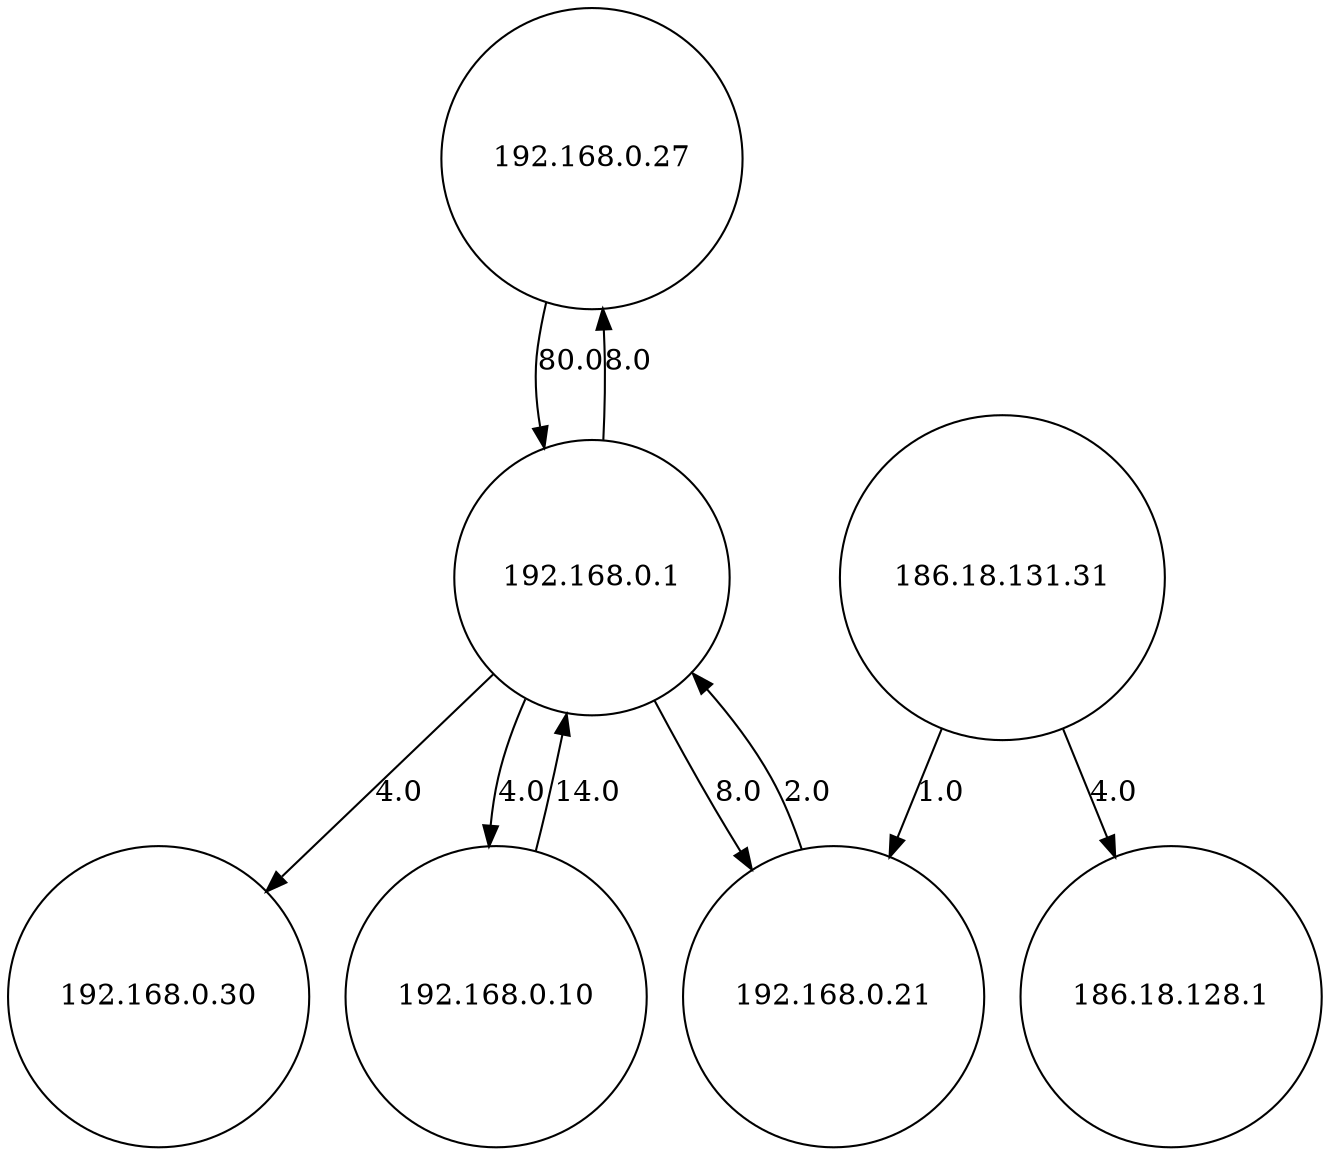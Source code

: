 digraph LAN {
	2 [label="192.168.0.27", shape=circle];
	1 [label="192.168.0.21", shape=circle];
	6 [label="186.18.128.1", shape=circle];
	7 [label="192.168.0.30", shape=circle];
	5 [label="186.18.131.31", shape=circle];
	3 [label="192.168.0.1", shape=circle];
	4 [label="192.168.0.10", shape=circle];
	1 -> 3 [label="2.0"];
	2 -> 3 [label="80.0"];
	3 -> 4 [label="4.0"];
	3 -> 7 [label="4.0"];
	3 -> 1 [label="8.0"];
	3 -> 2 [label="8.0"];
	4 -> 3 [label="14.0"];
	5 -> 6 [label="4.0"];
	5 -> 1 [label="1.0"];
}
